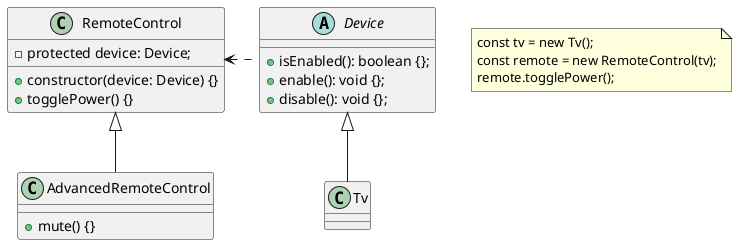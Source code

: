 @startuml
note as n1
const tv = new Tv();
const remote = new RemoteControl(tv);
remote.togglePower();
end note

abstract Device {
    + isEnabled(): boolean {};
    + enable(): void {};
    + disable(): void {};
}

class Tv extends Device {
}

class RemoteControl {
    - protected device: Device;
    + constructor(device: Device) {}
    + togglePower() {}
}

class AdvancedRemoteControl extends RemoteControl {
    + mute() {}
}

RemoteControl <. Device
@enduml